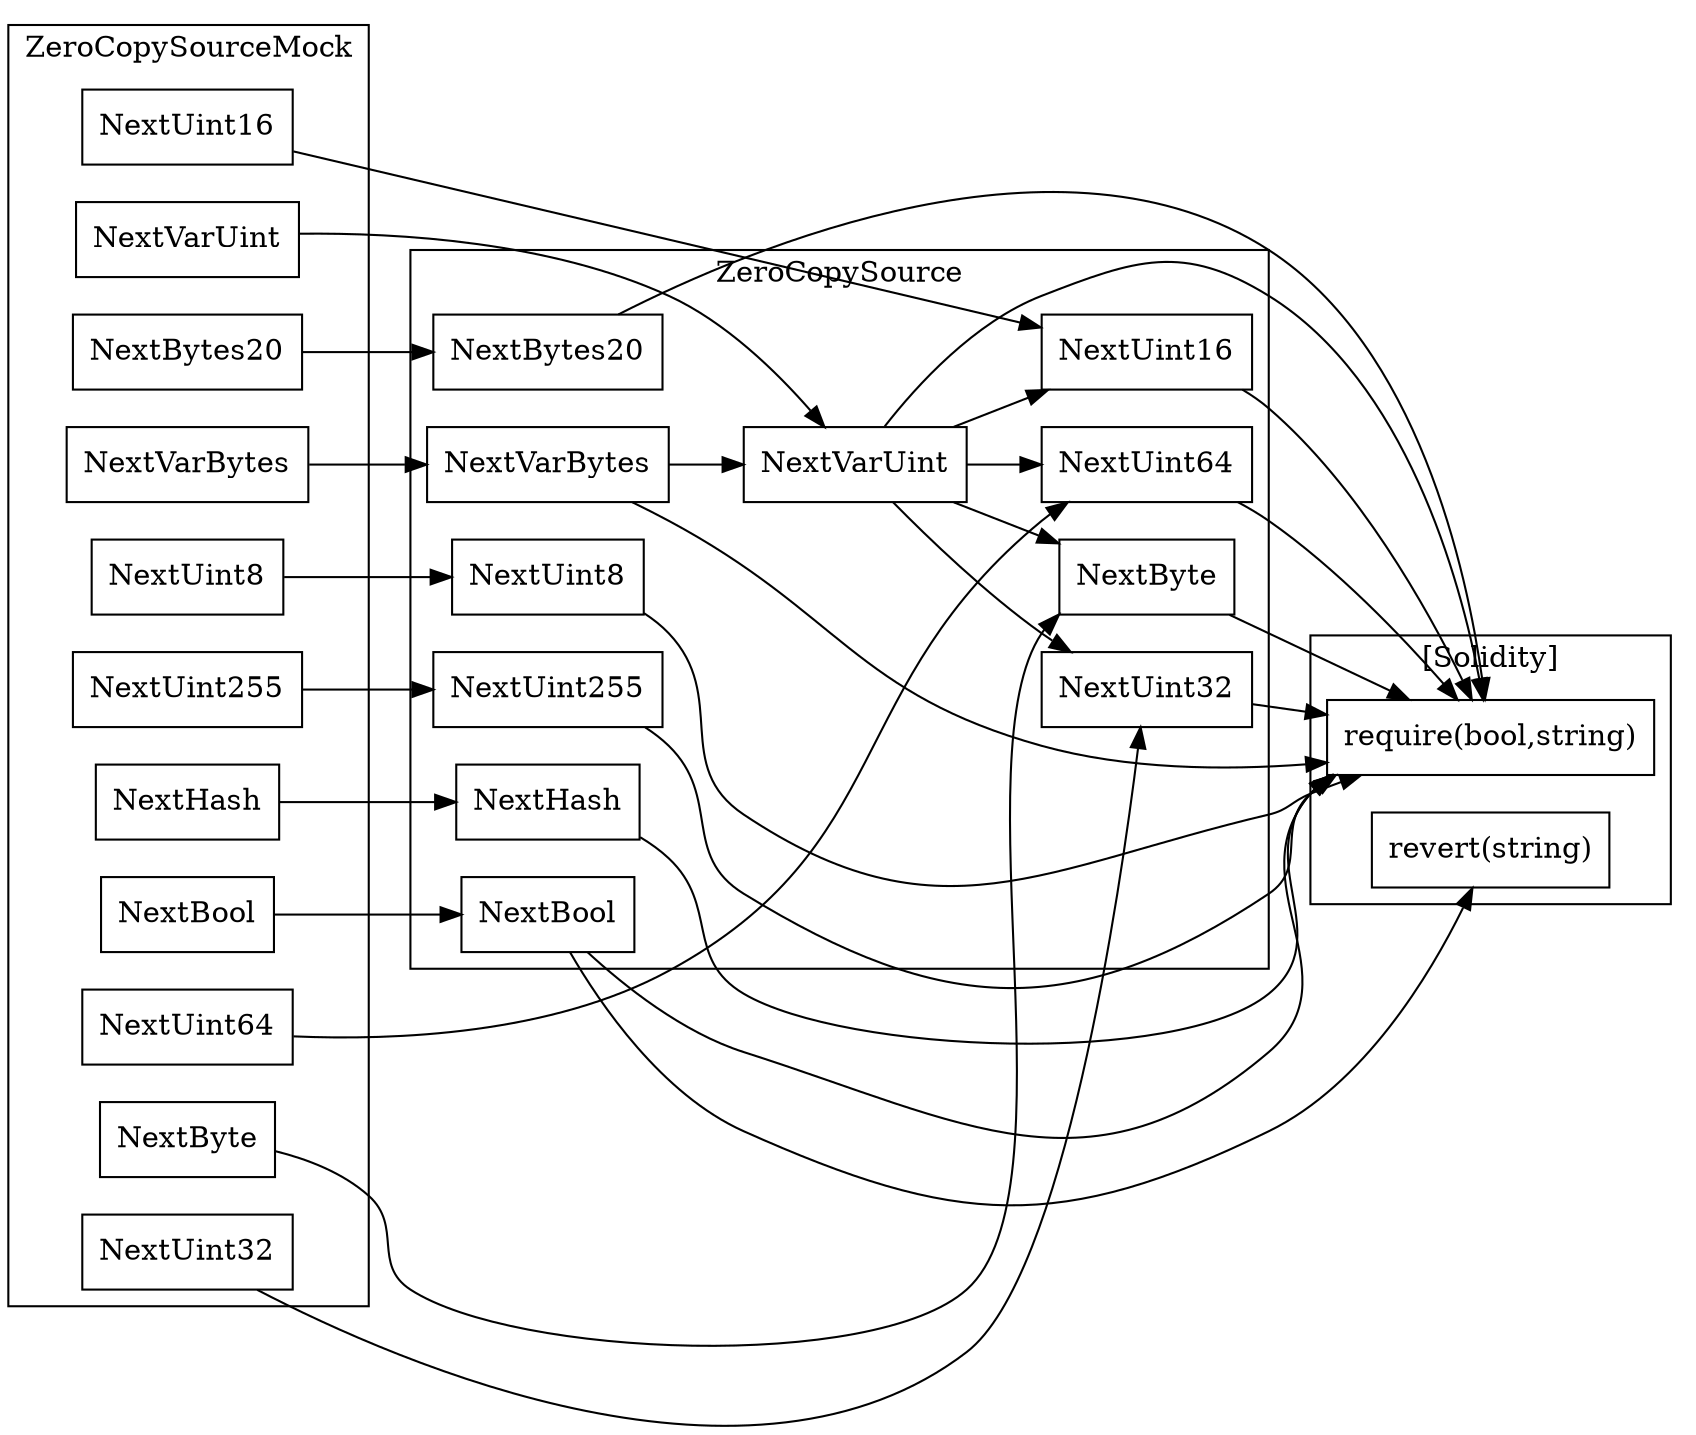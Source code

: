 strict digraph {
rankdir="LR"
node [shape=box]
subgraph cluster_233_ZeroCopySourceMock {
label = "ZeroCopySourceMock"
"233_NextUint16" [label="NextUint16"]
"233_NextBool" [label="NextBool"]
"233_NextVarUint" [label="NextVarUint"]
"233_NextUint64" [label="NextUint64"]
"233_NextUint8" [label="NextUint8"]
"233_NextByte" [label="NextByte"]
"233_NextUint32" [label="NextUint32"]
"233_NextVarBytes" [label="NextVarBytes"]
"233_NextUint255" [label="NextUint255"]
"233_NextBytes20" [label="NextBytes20"]
"233_NextHash" [label="NextHash"]
}subgraph cluster_789_ZeroCopySource {
label = "ZeroCopySource"
"789_NextUint64" [label="NextUint64"]
"789_NextByte" [label="NextByte"]
"789_NextUint255" [label="NextUint255"]
"789_NextVarUint" [label="NextVarUint"]
"789_NextVarBytes" [label="NextVarBytes"]
"789_NextUint8" [label="NextUint8"]
"789_NextUint32" [label="NextUint32"]
"789_NextUint16" [label="NextUint16"]
"789_NextHash" [label="NextHash"]
"789_NextBytes20" [label="NextBytes20"]
"789_NextBool" [label="NextBool"]
"789_NextVarUint" -> "789_NextUint16"
"789_NextVarBytes" -> "789_NextVarUint"
"789_NextVarUint" -> "789_NextUint32"
"789_NextVarUint" -> "789_NextUint64"
"789_NextVarUint" -> "789_NextByte"
}subgraph cluster_solidity {
label = "[Solidity]"
"revert(string)" 
"require(bool,string)" 
"789_NextBytes20" -> "require(bool,string)"
"789_NextByte" -> "require(bool,string)"
"789_NextUint16" -> "require(bool,string)"
"789_NextBool" -> "revert(string)"
"789_NextVarBytes" -> "require(bool,string)"
"789_NextHash" -> "require(bool,string)"
"789_NextBool" -> "require(bool,string)"
"789_NextUint8" -> "require(bool,string)"
"789_NextUint255" -> "require(bool,string)"
"789_NextVarUint" -> "require(bool,string)"
"789_NextUint64" -> "require(bool,string)"
"789_NextUint32" -> "require(bool,string)"
}"233_NextVarBytes" -> "789_NextVarBytes"
"233_NextUint16" -> "789_NextUint16"
"233_NextHash" -> "789_NextHash"
"233_NextUint8" -> "789_NextUint8"
"233_NextBool" -> "789_NextBool"
"233_NextBytes20" -> "789_NextBytes20"
"233_NextByte" -> "789_NextByte"
"233_NextUint64" -> "789_NextUint64"
"233_NextUint32" -> "789_NextUint32"
"233_NextVarUint" -> "789_NextVarUint"
"233_NextUint255" -> "789_NextUint255"
}